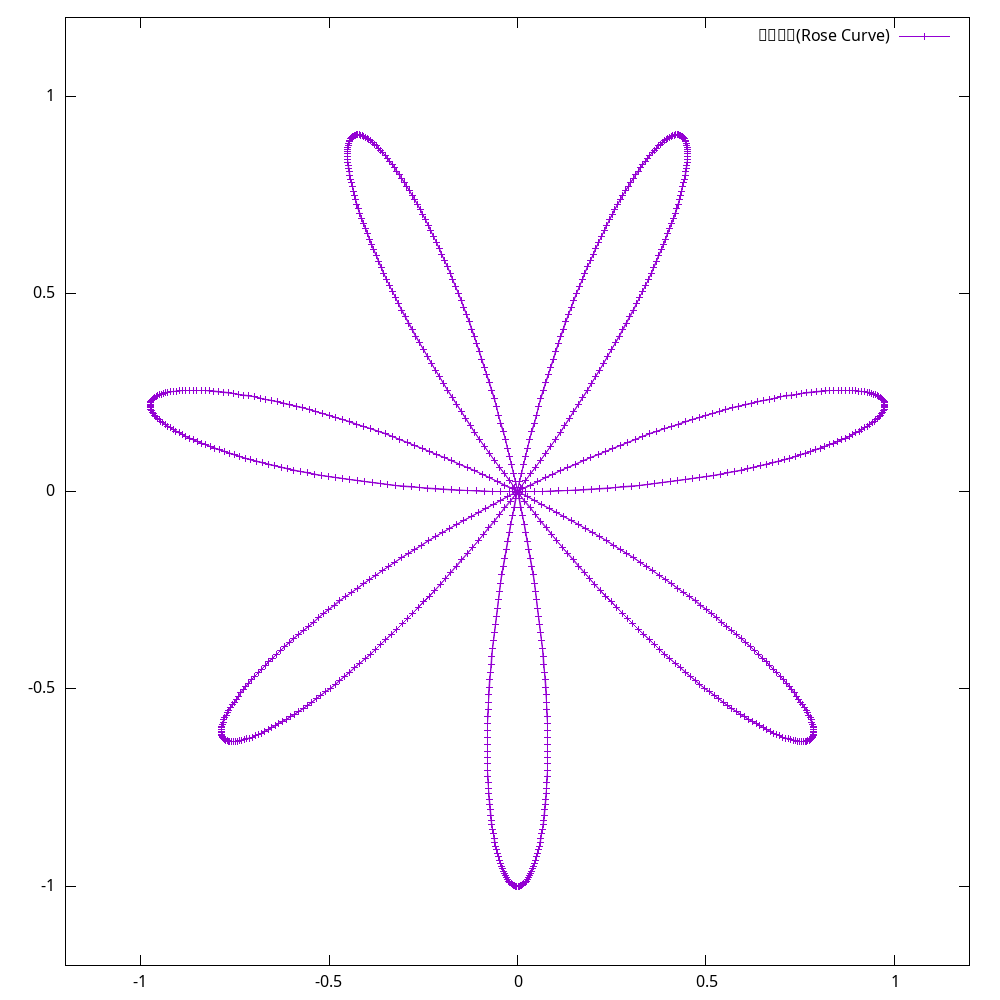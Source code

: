 #!/usr/bin/gnuplot

set terminal png font "VL PGothic" size 1000,1000
set out "rose_curve.png"

set parametric

set samples 1000
set xrange [-1.2:1.2]
set yrange [-1.2:1.2]

plot [0:2*pi] cos(t)*sin(7*t), sin(t)*sin(7*t) title "正葉曲線(Rose Curve)" with linespoints 
